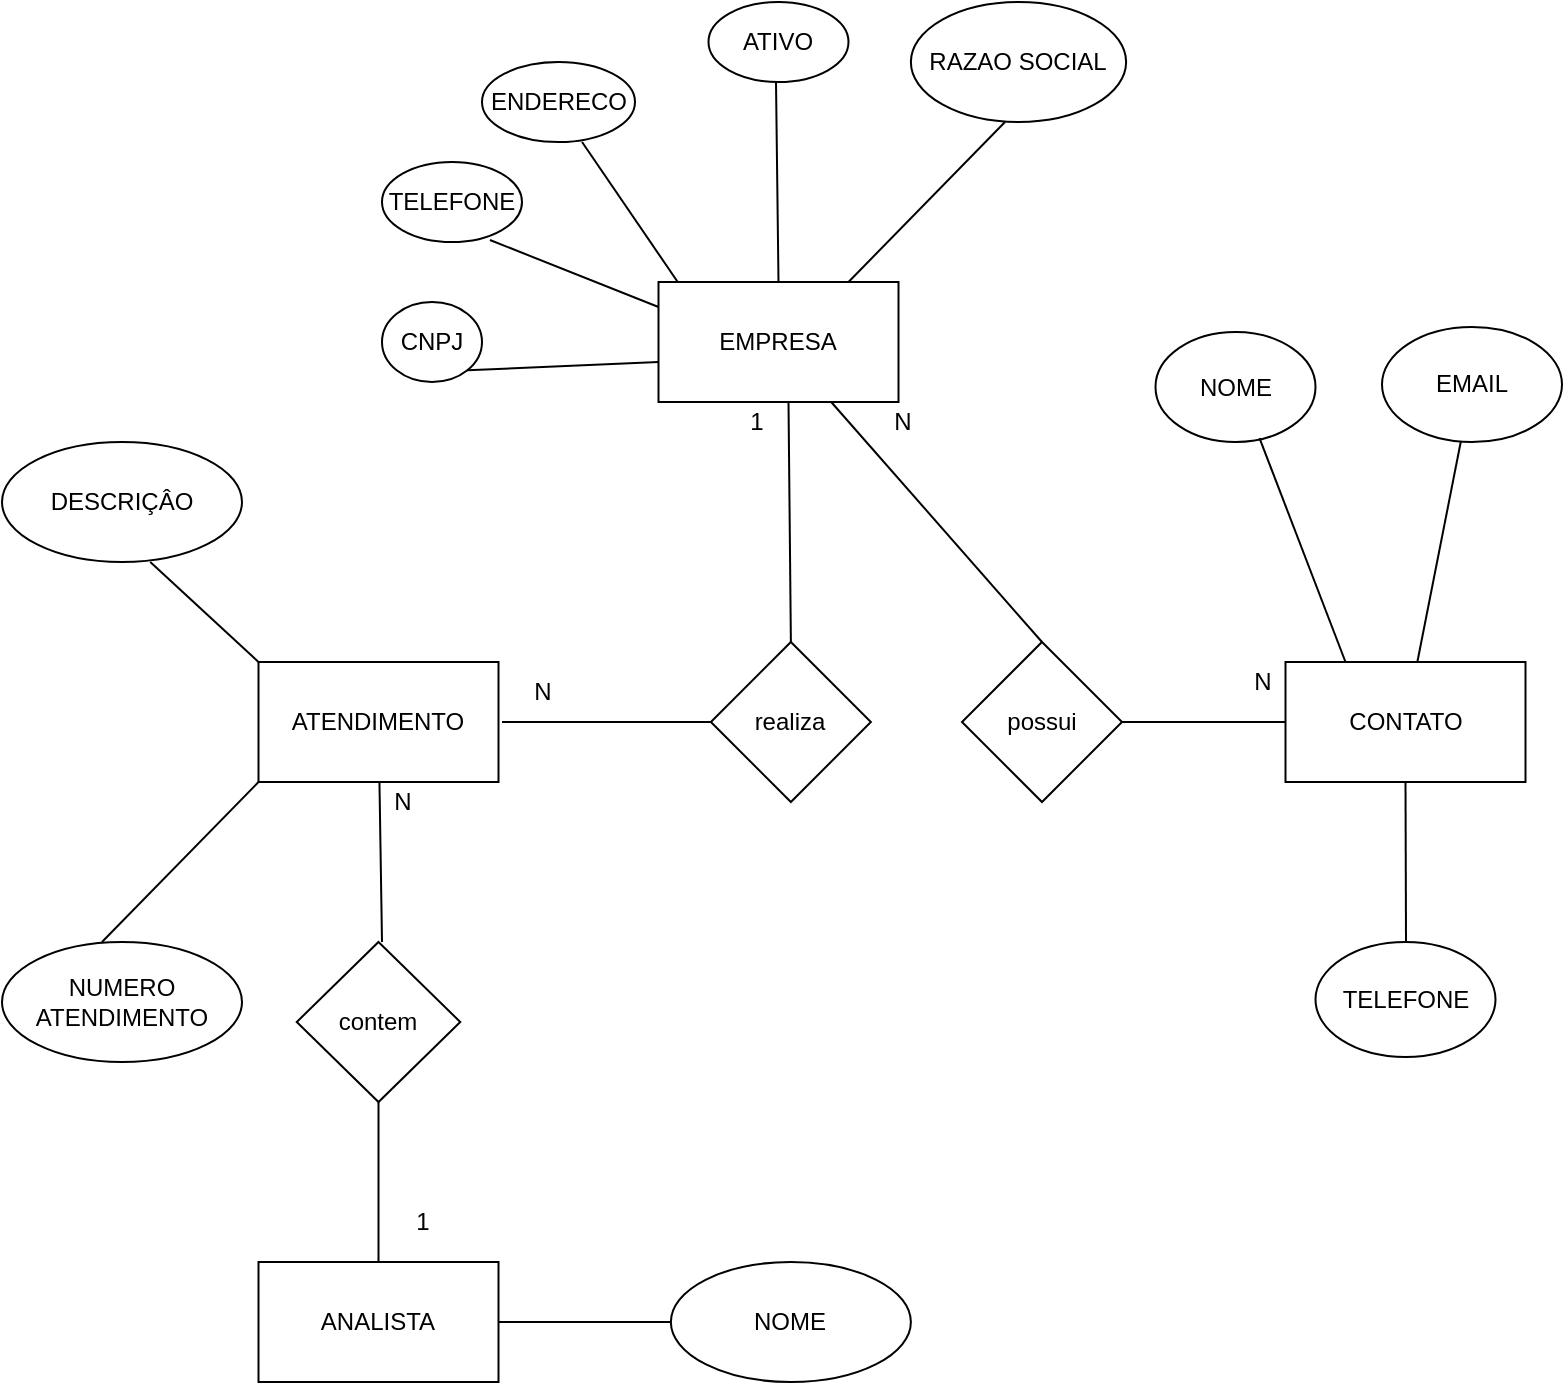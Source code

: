 <mxfile version="18.0.3" type="device"><diagram id="S390X8tya-ro6LrTcp41" name="Page-1"><mxGraphModel dx="1422" dy="762" grid="1" gridSize="10" guides="1" tooltips="1" connect="1" arrows="1" fold="1" page="1" pageScale="1" pageWidth="827" pageHeight="1169" math="0" shadow="0"><root><mxCell id="0"/><mxCell id="1" parent="0"/><mxCell id="hNHRHRkKkHxFlrxtjXGt-1" value="EMPRESA" style="rounded=0;whiteSpace=wrap;html=1;" parent="1" vertex="1"><mxGeometry x="348.25" y="270" width="120" height="60" as="geometry"/></mxCell><mxCell id="hNHRHRkKkHxFlrxtjXGt-2" value="ANALISTA" style="whiteSpace=wrap;html=1;" parent="1" vertex="1"><mxGeometry x="148.25" y="760" width="120" height="60" as="geometry"/></mxCell><mxCell id="hNHRHRkKkHxFlrxtjXGt-3" value="CONTATO" style="whiteSpace=wrap;html=1;" parent="1" vertex="1"><mxGeometry x="661.75" y="460" width="120" height="60" as="geometry"/></mxCell><mxCell id="hNHRHRkKkHxFlrxtjXGt-4" value="ATENDIMENTO" style="whiteSpace=wrap;html=1;" parent="1" vertex="1"><mxGeometry x="148.25" y="460" width="120" height="60" as="geometry"/></mxCell><mxCell id="hNHRHRkKkHxFlrxtjXGt-5" value="CNPJ" style="ellipse;whiteSpace=wrap;html=1;rounded=0;" parent="1" vertex="1"><mxGeometry x="210" y="280" width="50" height="40" as="geometry"/></mxCell><mxCell id="hNHRHRkKkHxFlrxtjXGt-7" value="TELEFONE" style="ellipse;whiteSpace=wrap;html=1;rounded=0;" parent="1" vertex="1"><mxGeometry x="210" y="210" width="70" height="40" as="geometry"/></mxCell><mxCell id="hNHRHRkKkHxFlrxtjXGt-9" value="ENDERECO" style="ellipse;whiteSpace=wrap;html=1;rounded=0;" parent="1" vertex="1"><mxGeometry x="260" y="160" width="76.5" height="40" as="geometry"/></mxCell><mxCell id="hNHRHRkKkHxFlrxtjXGt-11" value="ATIVO" style="ellipse;whiteSpace=wrap;html=1;rounded=0;" parent="1" vertex="1"><mxGeometry x="373.25" y="130" width="70" height="40" as="geometry"/></mxCell><mxCell id="hNHRHRkKkHxFlrxtjXGt-13" value="NOME" style="ellipse;whiteSpace=wrap;html=1;" parent="1" vertex="1"><mxGeometry x="596.75" y="295" width="80" height="55" as="geometry"/></mxCell><mxCell id="hNHRHRkKkHxFlrxtjXGt-15" value="TELEFONE" style="ellipse;whiteSpace=wrap;html=1;" parent="1" vertex="1"><mxGeometry x="676.75" y="600" width="90" height="57.5" as="geometry"/></mxCell><mxCell id="hNHRHRkKkHxFlrxtjXGt-17" value="EMAIL" style="ellipse;whiteSpace=wrap;html=1;" parent="1" vertex="1"><mxGeometry x="710" y="292.5" width="90" height="57.5" as="geometry"/></mxCell><mxCell id="hNHRHRkKkHxFlrxtjXGt-22" value="NOME" style="ellipse;whiteSpace=wrap;html=1;" parent="1" vertex="1"><mxGeometry x="354.44" y="760" width="120" height="60" as="geometry"/></mxCell><mxCell id="hNHRHRkKkHxFlrxtjXGt-30" value="DESCRIÇÂO" style="ellipse;whiteSpace=wrap;html=1;" parent="1" vertex="1"><mxGeometry x="20" y="350" width="120" height="60" as="geometry"/></mxCell><mxCell id="hNHRHRkKkHxFlrxtjXGt-32" value="realiza" style="rhombus;whiteSpace=wrap;html=1;" parent="1" vertex="1"><mxGeometry x="374.44" y="450" width="80" height="80" as="geometry"/></mxCell><mxCell id="hNHRHRkKkHxFlrxtjXGt-40" value="N" style="text;html=1;align=center;verticalAlign=middle;resizable=0;points=[];autosize=1;strokeColor=none;fillColor=none;" parent="1" vertex="1"><mxGeometry x="280" y="465" width="20" height="20" as="geometry"/></mxCell><mxCell id="hNHRHRkKkHxFlrxtjXGt-41" value="1" style="text;html=1;align=center;verticalAlign=middle;resizable=0;points=[];autosize=1;strokeColor=none;fillColor=none;" parent="1" vertex="1"><mxGeometry x="387" y="330" width="20" height="20" as="geometry"/></mxCell><mxCell id="hNHRHRkKkHxFlrxtjXGt-43" value="RAZAO SOCIAL" style="ellipse;whiteSpace=wrap;html=1;rounded=0;" parent="1" vertex="1"><mxGeometry x="474.44" y="130" width="107.62" height="60" as="geometry"/></mxCell><mxCell id="hNHRHRkKkHxFlrxtjXGt-45" value="NUMERO ATENDIMENTO" style="ellipse;whiteSpace=wrap;html=1;" parent="1" vertex="1"><mxGeometry x="20" y="600" width="120" height="60" as="geometry"/></mxCell><mxCell id="KGJgWgwde6qjvj1FjMhN-4" value="contem" style="rhombus;whiteSpace=wrap;html=1;" parent="1" vertex="1"><mxGeometry x="167.38" y="600" width="81.75" height="80" as="geometry"/></mxCell><mxCell id="KGJgWgwde6qjvj1FjMhN-8" value="" style="endArrow=none;html=1;rounded=0;exitX=0.5;exitY=1;exitDx=0;exitDy=0;" parent="1" source="KGJgWgwde6qjvj1FjMhN-4" target="hNHRHRkKkHxFlrxtjXGt-2" edge="1"><mxGeometry width="50" height="50" relative="1" as="geometry"><mxPoint x="246.5" y="690" as="sourcePoint"/><mxPoint x="296.5" y="640" as="targetPoint"/></mxGeometry></mxCell><mxCell id="KGJgWgwde6qjvj1FjMhN-10" value="N" style="text;html=1;align=center;verticalAlign=middle;resizable=0;points=[];autosize=1;strokeColor=none;fillColor=none;" parent="1" vertex="1"><mxGeometry x="210" y="520" width="20" height="20" as="geometry"/></mxCell><mxCell id="KGJgWgwde6qjvj1FjMhN-13" value="possui" style="rhombus;whiteSpace=wrap;html=1;rounded=0;" parent="1" vertex="1"><mxGeometry x="500" y="450" width="80" height="80" as="geometry"/></mxCell><mxCell id="KGJgWgwde6qjvj1FjMhN-17" value="" style="endArrow=none;html=1;rounded=0;entryX=0;entryY=0.5;entryDx=0;entryDy=0;" parent="1" target="hNHRHRkKkHxFlrxtjXGt-22" edge="1"><mxGeometry width="50" height="50" relative="1" as="geometry"><mxPoint x="268.25" y="790" as="sourcePoint"/><mxPoint x="318.25" y="740" as="targetPoint"/></mxGeometry></mxCell><mxCell id="KGJgWgwde6qjvj1FjMhN-18" value="" style="endArrow=none;html=1;rounded=0;" parent="1" target="hNHRHRkKkHxFlrxtjXGt-4" edge="1"><mxGeometry width="50" height="50" relative="1" as="geometry"><mxPoint x="210" y="600" as="sourcePoint"/><mxPoint x="260" y="550" as="targetPoint"/></mxGeometry></mxCell><mxCell id="KGJgWgwde6qjvj1FjMhN-19" value="" style="endArrow=none;html=1;rounded=0;entryX=0;entryY=1;entryDx=0;entryDy=0;" parent="1" target="hNHRHRkKkHxFlrxtjXGt-4" edge="1"><mxGeometry width="50" height="50" relative="1" as="geometry"><mxPoint x="70" y="600" as="sourcePoint"/><mxPoint x="120" y="550" as="targetPoint"/></mxGeometry></mxCell><mxCell id="KGJgWgwde6qjvj1FjMhN-20" value="" style="endArrow=none;html=1;rounded=0;entryX=0;entryY=1;entryDx=0;entryDy=0;exitX=0;exitY=0;exitDx=0;exitDy=0;" parent="1" source="hNHRHRkKkHxFlrxtjXGt-4" edge="1"><mxGeometry width="50" height="50" relative="1" as="geometry"><mxPoint x="15.88" y="490" as="sourcePoint"/><mxPoint x="94.13" y="410" as="targetPoint"/></mxGeometry></mxCell><mxCell id="KGJgWgwde6qjvj1FjMhN-21" value="" style="endArrow=none;html=1;rounded=0;" parent="1" target="hNHRHRkKkHxFlrxtjXGt-32" edge="1"><mxGeometry width="50" height="50" relative="1" as="geometry"><mxPoint x="270" y="490" as="sourcePoint"/><mxPoint x="368.25" y="490" as="targetPoint"/></mxGeometry></mxCell><mxCell id="KGJgWgwde6qjvj1FjMhN-22" value="" style="endArrow=none;html=1;rounded=0;entryX=0;entryY=1;entryDx=0;entryDy=0;exitX=0.5;exitY=0;exitDx=0;exitDy=0;" parent="1" source="hNHRHRkKkHxFlrxtjXGt-32" edge="1"><mxGeometry width="50" height="50" relative="1" as="geometry"><mxPoint x="335" y="410" as="sourcePoint"/><mxPoint x="413.25" y="330" as="targetPoint"/></mxGeometry></mxCell><mxCell id="KGJgWgwde6qjvj1FjMhN-23" value="" style="endArrow=none;html=1;rounded=0;entryX=0.65;entryY=0.964;entryDx=0;entryDy=0;exitX=0.25;exitY=0;exitDx=0;exitDy=0;entryPerimeter=0;" parent="1" source="hNHRHRkKkHxFlrxtjXGt-3" target="hNHRHRkKkHxFlrxtjXGt-13" edge="1"><mxGeometry width="50" height="50" relative="1" as="geometry"><mxPoint x="560" y="282.5" as="sourcePoint"/><mxPoint x="638.25" y="202.5" as="targetPoint"/></mxGeometry></mxCell><mxCell id="KGJgWgwde6qjvj1FjMhN-25" value="" style="endArrow=none;html=1;rounded=0;" parent="1" source="hNHRHRkKkHxFlrxtjXGt-3" target="hNHRHRkKkHxFlrxtjXGt-17" edge="1"><mxGeometry width="50" height="50" relative="1" as="geometry"><mxPoint x="767" y="440" as="sourcePoint"/><mxPoint x="790" y="250" as="targetPoint"/></mxGeometry></mxCell><mxCell id="KGJgWgwde6qjvj1FjMhN-26" value="" style="endArrow=none;html=1;rounded=0;exitX=1;exitY=0.5;exitDx=0;exitDy=0;entryX=0;entryY=0.5;entryDx=0;entryDy=0;" parent="1" source="KGJgWgwde6qjvj1FjMhN-13" target="hNHRHRkKkHxFlrxtjXGt-3" edge="1"><mxGeometry width="50" height="50" relative="1" as="geometry"><mxPoint x="598.5" y="545" as="sourcePoint"/><mxPoint x="660" y="475" as="targetPoint"/></mxGeometry></mxCell><mxCell id="KGJgWgwde6qjvj1FjMhN-27" value="" style="endArrow=none;html=1;rounded=0;exitX=0.5;exitY=0;exitDx=0;exitDy=0;" parent="1" source="KGJgWgwde6qjvj1FjMhN-13" target="hNHRHRkKkHxFlrxtjXGt-1" edge="1"><mxGeometry width="50" height="50" relative="1" as="geometry"><mxPoint x="700" y="520" as="sourcePoint"/><mxPoint x="750" y="470" as="targetPoint"/></mxGeometry></mxCell><mxCell id="KGJgWgwde6qjvj1FjMhN-28" value="" style="endArrow=none;html=1;rounded=0;entryX=0.5;entryY=1;entryDx=0;entryDy=0;" parent="1" target="hNHRHRkKkHxFlrxtjXGt-3" edge="1"><mxGeometry width="50" height="50" relative="1" as="geometry"><mxPoint x="722" y="600" as="sourcePoint"/><mxPoint x="740" y="520" as="targetPoint"/></mxGeometry></mxCell><mxCell id="KGJgWgwde6qjvj1FjMhN-32" value="" style="endArrow=none;html=1;rounded=0;entryX=0;entryY=1;entryDx=0;entryDy=0;" parent="1" edge="1"><mxGeometry width="50" height="50" relative="1" as="geometry"><mxPoint x="443.25" y="270" as="sourcePoint"/><mxPoint x="521.5" y="190" as="targetPoint"/></mxGeometry></mxCell><mxCell id="KGJgWgwde6qjvj1FjMhN-33" value="" style="endArrow=none;html=1;rounded=0;entryX=0;entryY=1;entryDx=0;entryDy=0;exitX=0.5;exitY=0;exitDx=0;exitDy=0;" parent="1" source="hNHRHRkKkHxFlrxtjXGt-1" edge="1"><mxGeometry width="50" height="50" relative="1" as="geometry"><mxPoint x="328.75" y="250" as="sourcePoint"/><mxPoint x="407" y="170" as="targetPoint"/></mxGeometry></mxCell><mxCell id="KGJgWgwde6qjvj1FjMhN-34" value="" style="endArrow=none;html=1;rounded=0;entryX=0.654;entryY=1;entryDx=0;entryDy=0;entryPerimeter=0;" parent="1" target="hNHRHRkKkHxFlrxtjXGt-9" edge="1"><mxGeometry width="50" height="50" relative="1" as="geometry"><mxPoint x="357.87" y="270" as="sourcePoint"/><mxPoint x="436.12" y="190" as="targetPoint"/></mxGeometry></mxCell><mxCell id="KGJgWgwde6qjvj1FjMhN-35" value="" style="endArrow=none;html=1;rounded=0;entryX=0;entryY=1;entryDx=0;entryDy=0;exitX=0.771;exitY=0.975;exitDx=0;exitDy=0;exitPerimeter=0;" parent="1" source="hNHRHRkKkHxFlrxtjXGt-7" edge="1"><mxGeometry width="50" height="50" relative="1" as="geometry"><mxPoint x="270" y="362.5" as="sourcePoint"/><mxPoint x="348.25" y="282.5" as="targetPoint"/></mxGeometry></mxCell><mxCell id="KGJgWgwde6qjvj1FjMhN-36" value="" style="endArrow=none;html=1;rounded=0;entryX=0;entryY=1;entryDx=0;entryDy=0;exitX=1;exitY=1;exitDx=0;exitDy=0;" parent="1" source="hNHRHRkKkHxFlrxtjXGt-5" edge="1"><mxGeometry width="50" height="50" relative="1" as="geometry"><mxPoint x="270" y="390" as="sourcePoint"/><mxPoint x="348.25" y="310" as="targetPoint"/></mxGeometry></mxCell><mxCell id="KGJgWgwde6qjvj1FjMhN-37" value="N" style="text;html=1;align=center;verticalAlign=middle;resizable=0;points=[];autosize=1;strokeColor=none;fillColor=none;" parent="1" vertex="1"><mxGeometry x="460" y="330" width="20" height="20" as="geometry"/></mxCell><mxCell id="KGJgWgwde6qjvj1FjMhN-38" value="N" style="text;html=1;align=center;verticalAlign=middle;resizable=0;points=[];autosize=1;strokeColor=none;fillColor=none;" parent="1" vertex="1"><mxGeometry x="640" y="460" width="20" height="20" as="geometry"/></mxCell><mxCell id="KGJgWgwde6qjvj1FjMhN-39" value="1" style="text;html=1;align=center;verticalAlign=middle;resizable=0;points=[];autosize=1;strokeColor=none;fillColor=none;" parent="1" vertex="1"><mxGeometry x="220" y="730" width="20" height="20" as="geometry"/></mxCell></root></mxGraphModel></diagram></mxfile>